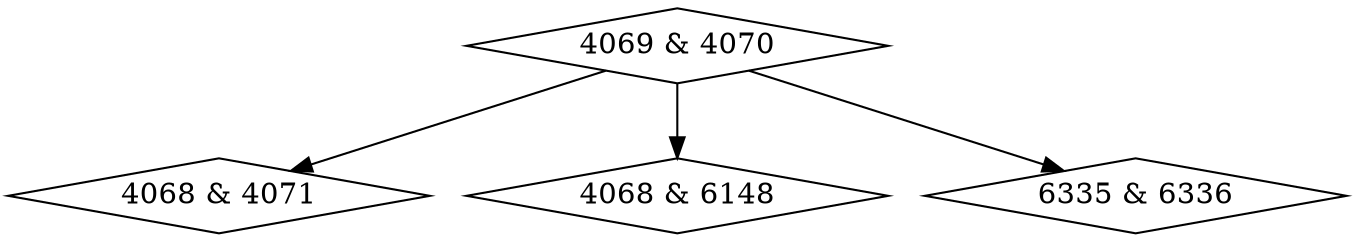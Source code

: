 digraph {
0 [label = "4068 & 4071", shape = diamond];
1 [label = "4068 & 6148", shape = diamond];
2 [label = "4069 & 4070", shape = diamond];
3 [label = "6335 & 6336", shape = diamond];
2->0;
2->1;
2->3;
}

